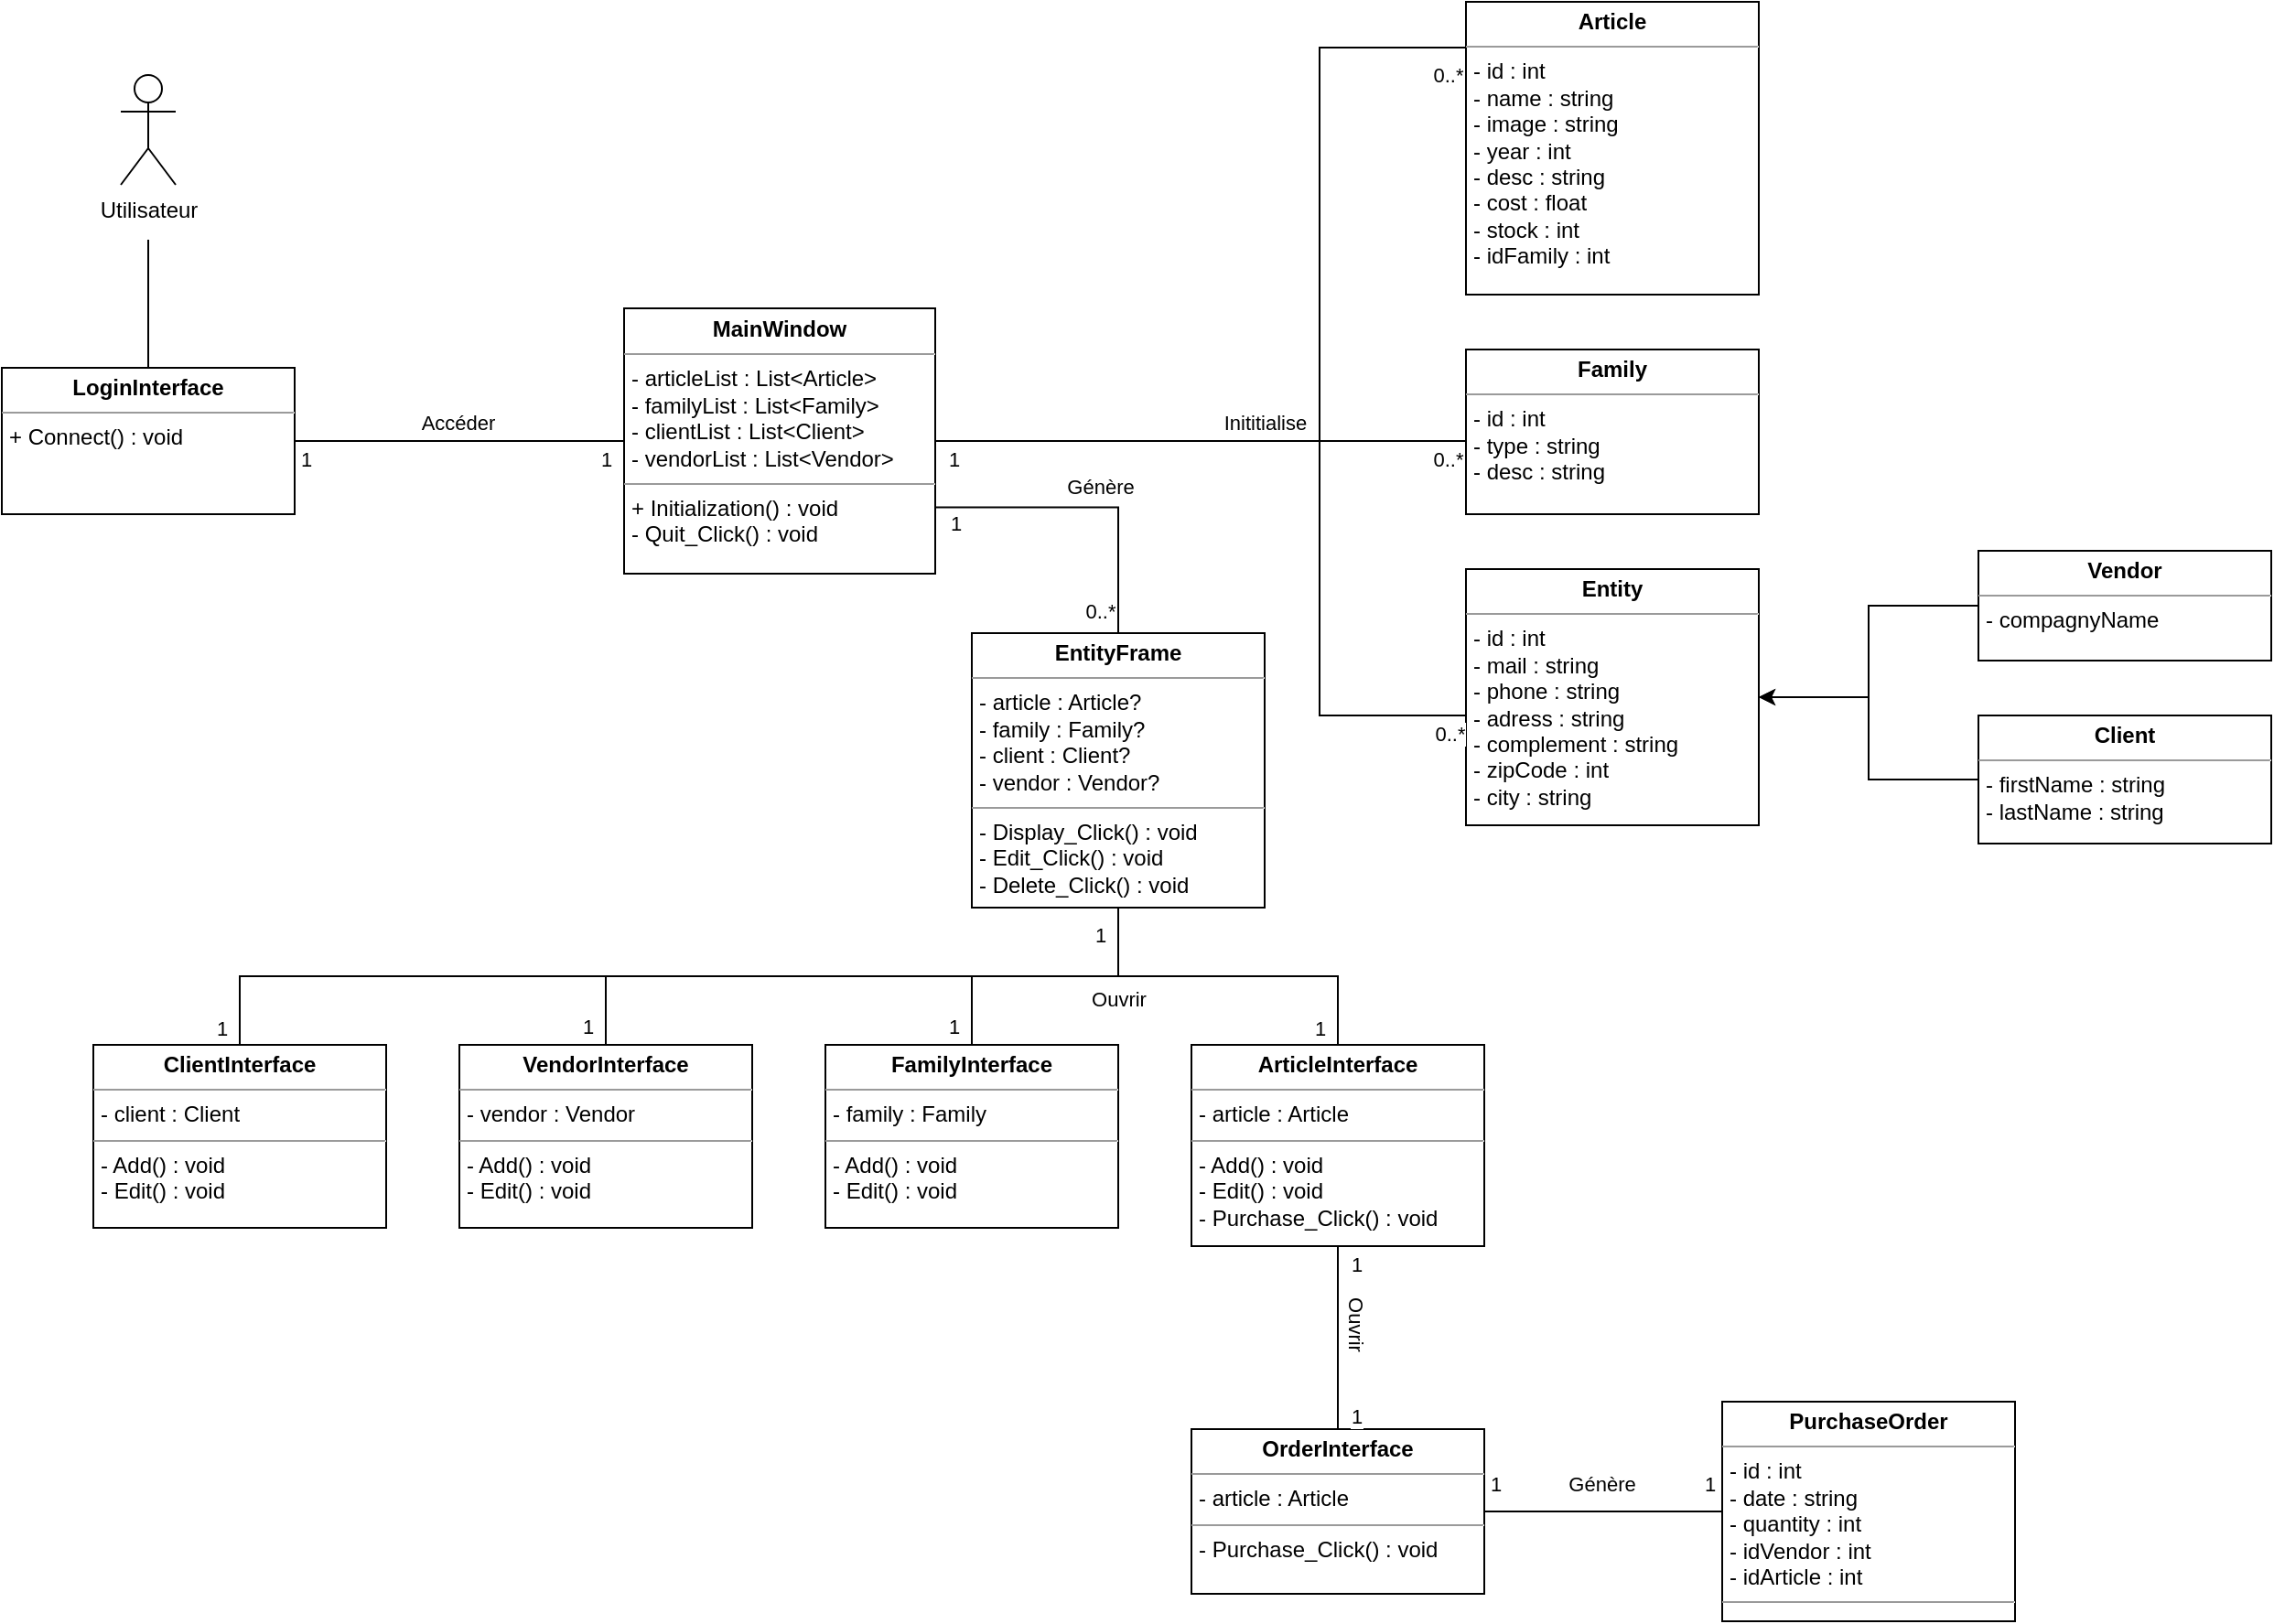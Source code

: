 <mxfile version="20.3.0" type="device"><diagram id="TD6PmVxpIwD29LsDWfGq" name="Page-1"><mxGraphModel dx="865" dy="534" grid="1" gridSize="10" guides="1" tooltips="1" connect="1" arrows="1" fold="1" page="1" pageScale="1" pageWidth="827" pageHeight="1169" math="0" shadow="0"><root><mxCell id="0"/><mxCell id="1" parent="0"/><mxCell id="lNJGHoFKeGUJyUnYCHTB-1" value="&lt;p style=&quot;margin:0px;margin-top:4px;text-align:center;&quot;&gt;&lt;b&gt;LoginInterface&lt;/b&gt;&lt;/p&gt;&lt;hr size=&quot;1&quot;&gt;&lt;p style=&quot;margin:0px;margin-left:4px;&quot;&gt;+ Connect() : void&lt;/p&gt;" style="verticalAlign=top;align=left;overflow=fill;fontSize=12;fontFamily=Helvetica;html=1;" parent="1" vertex="1"><mxGeometry x="200" y="240" width="160" height="80" as="geometry"/></mxCell><mxCell id="lNJGHoFKeGUJyUnYCHTB-2" value="Utilisateur" style="shape=umlActor;verticalLabelPosition=bottom;verticalAlign=top;html=1;" parent="1" vertex="1"><mxGeometry x="265" y="80" width="30" height="60" as="geometry"/></mxCell><mxCell id="lNJGHoFKeGUJyUnYCHTB-3" value="" style="endArrow=none;html=1;rounded=0;" parent="1" target="lNJGHoFKeGUJyUnYCHTB-1" edge="1"><mxGeometry width="50" height="50" relative="1" as="geometry"><mxPoint x="280" y="170" as="sourcePoint"/><mxPoint x="600" y="310" as="targetPoint"/></mxGeometry></mxCell><mxCell id="lNJGHoFKeGUJyUnYCHTB-4" value="&lt;p style=&quot;margin:0px;margin-top:4px;text-align:center;&quot;&gt;&lt;b&gt;MainWindow&lt;/b&gt;&lt;/p&gt;&lt;hr size=&quot;1&quot;&gt;&lt;p style=&quot;margin:0px;margin-left:4px;&quot;&gt;&lt;span style=&quot;background-color: initial;&quot;&gt;- articleList : List&amp;lt;Article&amp;gt;&lt;/span&gt;&lt;br&gt;&lt;/p&gt;&lt;p style=&quot;margin:0px;margin-left:4px;&quot;&gt;- familyList : List&amp;lt;Family&amp;gt;&lt;/p&gt;&lt;p style=&quot;margin:0px;margin-left:4px;&quot;&gt;- clientList : List&amp;lt;Client&amp;gt;&lt;/p&gt;&lt;p style=&quot;margin:0px;margin-left:4px;&quot;&gt;- vendorList : List&amp;lt;Vendor&amp;gt;&lt;/p&gt;&lt;hr size=&quot;1&quot;&gt;&lt;p style=&quot;margin:0px;margin-left:4px;&quot;&gt;+ Initialization() : void&lt;/p&gt;&lt;p style=&quot;margin:0px;margin-left:4px;&quot;&gt;- Quit_Click() : void&lt;/p&gt;" style="verticalAlign=top;align=left;overflow=fill;fontSize=12;fontFamily=Helvetica;html=1;" parent="1" vertex="1"><mxGeometry x="540" y="207.5" width="170" height="145" as="geometry"/></mxCell><mxCell id="lNJGHoFKeGUJyUnYCHTB-6" value="" style="endArrow=none;html=1;rounded=0;edgeStyle=orthogonalEdgeStyle;" parent="1" source="lNJGHoFKeGUJyUnYCHTB-1" target="lNJGHoFKeGUJyUnYCHTB-4" edge="1"><mxGeometry width="50" height="50" relative="1" as="geometry"><mxPoint x="550" y="360" as="sourcePoint"/><mxPoint x="600" y="310" as="targetPoint"/></mxGeometry></mxCell><mxCell id="lNJGHoFKeGUJyUnYCHTB-7" value="Accéder" style="edgeLabel;html=1;align=center;verticalAlign=middle;resizable=0;points=[];" parent="lNJGHoFKeGUJyUnYCHTB-6" vertex="1" connectable="0"><mxGeometry x="0.098" y="-3" relative="1" as="geometry"><mxPoint x="-10" y="-13" as="offset"/></mxGeometry></mxCell><mxCell id="lNJGHoFKeGUJyUnYCHTB-10" value="1" style="edgeLabel;html=1;align=center;verticalAlign=middle;resizable=0;points=[];" parent="lNJGHoFKeGUJyUnYCHTB-6" vertex="1" connectable="0"><mxGeometry x="-0.659" y="2" relative="1" as="geometry"><mxPoint x="139" y="12" as="offset"/></mxGeometry></mxCell><mxCell id="lNJGHoFKeGUJyUnYCHTB-11" value="1" style="edgeLabel;html=1;align=center;verticalAlign=middle;resizable=0;points=[];" parent="lNJGHoFKeGUJyUnYCHTB-6" vertex="1" connectable="0"><mxGeometry x="-0.707" relative="1" as="geometry"><mxPoint x="-21" y="10" as="offset"/></mxGeometry></mxCell><mxCell id="lNJGHoFKeGUJyUnYCHTB-13" value="&lt;p style=&quot;margin:0px;margin-top:4px;text-align:center;&quot;&gt;&lt;b&gt;ClientInterface&lt;/b&gt;&lt;/p&gt;&lt;hr size=&quot;1&quot;&gt;&lt;p style=&quot;margin:0px;margin-left:4px;&quot;&gt;- client : Client&lt;/p&gt;&lt;hr size=&quot;1&quot;&gt;&lt;p style=&quot;margin:0px;margin-left:4px;&quot;&gt;- Add() : void&lt;/p&gt;&lt;p style=&quot;margin:0px;margin-left:4px;&quot;&gt;- Edit() : void&lt;/p&gt;" style="verticalAlign=top;align=left;overflow=fill;fontSize=12;fontFamily=Helvetica;html=1;" parent="1" vertex="1"><mxGeometry x="250" y="610" width="160" height="100" as="geometry"/></mxCell><mxCell id="lNJGHoFKeGUJyUnYCHTB-14" value="&lt;p style=&quot;margin:0px;margin-top:4px;text-align:center;&quot;&gt;&lt;b&gt;ArticleInterface&lt;/b&gt;&lt;/p&gt;&lt;hr size=&quot;1&quot;&gt;&lt;p style=&quot;margin:0px;margin-left:4px;&quot;&gt;- article : Article&lt;/p&gt;&lt;hr size=&quot;1&quot;&gt;&lt;p style=&quot;margin:0px;margin-left:4px;&quot;&gt;- Add() : void&lt;/p&gt;&lt;p style=&quot;margin:0px;margin-left:4px;&quot;&gt;- Edit() : void&lt;/p&gt;&lt;p style=&quot;margin:0px;margin-left:4px;&quot;&gt;- Purchase_Click() : void&lt;/p&gt;" style="verticalAlign=top;align=left;overflow=fill;fontSize=12;fontFamily=Helvetica;html=1;" parent="1" vertex="1"><mxGeometry x="850" y="610" width="160" height="110" as="geometry"/></mxCell><mxCell id="lNJGHoFKeGUJyUnYCHTB-15" value="&lt;p style=&quot;margin:0px;margin-top:4px;text-align:center;&quot;&gt;&lt;b&gt;FamilyInterface&lt;/b&gt;&lt;/p&gt;&lt;hr size=&quot;1&quot;&gt;&lt;p style=&quot;margin:0px;margin-left:4px;&quot;&gt;- family : Family&lt;/p&gt;&lt;hr size=&quot;1&quot;&gt;&lt;p style=&quot;margin:0px;margin-left:4px;&quot;&gt;- Add() : void&lt;/p&gt;&lt;p style=&quot;margin:0px;margin-left:4px;&quot;&gt;- Edit() : void&lt;/p&gt;" style="verticalAlign=top;align=left;overflow=fill;fontSize=12;fontFamily=Helvetica;html=1;" parent="1" vertex="1"><mxGeometry x="650" y="610" width="160" height="100" as="geometry"/></mxCell><mxCell id="lNJGHoFKeGUJyUnYCHTB-16" value="&lt;p style=&quot;margin:0px;margin-top:4px;text-align:center;&quot;&gt;&lt;b&gt;VendorInterface&lt;/b&gt;&lt;/p&gt;&lt;hr size=&quot;1&quot;&gt;&lt;p style=&quot;margin:0px;margin-left:4px;&quot;&gt;- vendor : Vendor&lt;/p&gt;&lt;hr size=&quot;1&quot;&gt;&lt;p style=&quot;margin:0px;margin-left:4px;&quot;&gt;- Add() : void&lt;/p&gt;&lt;p style=&quot;margin:0px;margin-left:4px;&quot;&gt;- Edit() : void&lt;/p&gt;" style="verticalAlign=top;align=left;overflow=fill;fontSize=12;fontFamily=Helvetica;html=1;" parent="1" vertex="1"><mxGeometry x="450" y="610" width="160" height="100" as="geometry"/></mxCell><mxCell id="lNJGHoFKeGUJyUnYCHTB-27" value="&lt;p style=&quot;margin:0px;margin-top:4px;text-align:center;&quot;&gt;&lt;b&gt;OrderInterface&lt;/b&gt;&lt;/p&gt;&lt;hr size=&quot;1&quot;&gt;&lt;p style=&quot;margin:0px;margin-left:4px;&quot;&gt;- article : Article&lt;/p&gt;&lt;hr size=&quot;1&quot;&gt;&lt;p style=&quot;margin:0px;margin-left:4px;&quot;&gt;- Purchase_Click() : void&lt;/p&gt;" style="verticalAlign=top;align=left;overflow=fill;fontSize=12;fontFamily=Helvetica;html=1;" parent="1" vertex="1"><mxGeometry x="850" y="820" width="160" height="90" as="geometry"/></mxCell><mxCell id="lNJGHoFKeGUJyUnYCHTB-28" value="" style="endArrow=none;html=1;rounded=0;edgeStyle=orthogonalEdgeStyle;" parent="1" source="lNJGHoFKeGUJyUnYCHTB-27" target="lNJGHoFKeGUJyUnYCHTB-14" edge="1"><mxGeometry width="50" height="50" relative="1" as="geometry"><mxPoint x="930" y="860" as="sourcePoint"/><mxPoint x="980" y="810" as="targetPoint"/></mxGeometry></mxCell><mxCell id="lNJGHoFKeGUJyUnYCHTB-29" value="Ouvrir" style="edgeLabel;html=1;align=center;verticalAlign=middle;resizable=0;points=[];rotation=90;" parent="lNJGHoFKeGUJyUnYCHTB-28" vertex="1" connectable="0"><mxGeometry x="-0.738" relative="1" as="geometry"><mxPoint x="10" y="-45" as="offset"/></mxGeometry></mxCell><mxCell id="lNJGHoFKeGUJyUnYCHTB-30" value="1" style="edgeLabel;html=1;align=center;verticalAlign=middle;resizable=0;points=[];" parent="lNJGHoFKeGUJyUnYCHTB-28" vertex="1" connectable="0"><mxGeometry x="0.798" y="1" relative="1" as="geometry"><mxPoint x="11" as="offset"/></mxGeometry></mxCell><mxCell id="lNJGHoFKeGUJyUnYCHTB-31" value="1" style="edgeLabel;html=1;align=center;verticalAlign=middle;resizable=0;points=[];" parent="lNJGHoFKeGUJyUnYCHTB-28" vertex="1" connectable="0"><mxGeometry x="-0.848" y="1" relative="1" as="geometry"><mxPoint x="11" as="offset"/></mxGeometry></mxCell><mxCell id="lNJGHoFKeGUJyUnYCHTB-32" value="&lt;p style=&quot;margin:0px;margin-top:4px;text-align:center;&quot;&gt;&lt;b&gt;Article&lt;/b&gt;&lt;/p&gt;&lt;hr size=&quot;1&quot;&gt;&lt;p style=&quot;margin:0px;margin-left:4px;&quot;&gt;- id : int&lt;/p&gt;&lt;p style=&quot;margin:0px;margin-left:4px;&quot;&gt;- name : string&lt;/p&gt;&lt;p style=&quot;margin:0px;margin-left:4px;&quot;&gt;- image : string&lt;/p&gt;&lt;p style=&quot;margin:0px;margin-left:4px;&quot;&gt;- year : int&lt;/p&gt;&lt;p style=&quot;margin:0px;margin-left:4px;&quot;&gt;- desc : string&lt;/p&gt;&lt;p style=&quot;margin:0px;margin-left:4px;&quot;&gt;- cost : float&lt;/p&gt;&lt;p style=&quot;margin:0px;margin-left:4px;&quot;&gt;- stock : int&lt;/p&gt;&lt;p style=&quot;margin:0px;margin-left:4px;&quot;&gt;- idFamily : int&lt;/p&gt;" style="verticalAlign=top;align=left;overflow=fill;fontSize=12;fontFamily=Helvetica;html=1;" parent="1" vertex="1"><mxGeometry x="1000" y="40" width="160" height="160" as="geometry"/></mxCell><mxCell id="lNJGHoFKeGUJyUnYCHTB-33" value="&lt;p style=&quot;margin:0px;margin-top:4px;text-align:center;&quot;&gt;&lt;b&gt;Client&lt;/b&gt;&lt;/p&gt;&lt;hr size=&quot;1&quot;&gt;&lt;p style=&quot;margin:0px;margin-left:4px;&quot;&gt;- firstName : string&lt;/p&gt;&lt;p style=&quot;margin:0px;margin-left:4px;&quot;&gt;- lastName : string&lt;/p&gt;" style="verticalAlign=top;align=left;overflow=fill;fontSize=12;fontFamily=Helvetica;html=1;" parent="1" vertex="1"><mxGeometry x="1280" y="430" width="160" height="70" as="geometry"/></mxCell><mxCell id="lNJGHoFKeGUJyUnYCHTB-34" value="&lt;p style=&quot;margin:0px;margin-top:4px;text-align:center;&quot;&gt;&lt;b&gt;Vendor&lt;/b&gt;&lt;/p&gt;&lt;hr size=&quot;1&quot;&gt;&lt;p style=&quot;margin:0px;margin-left:4px;&quot;&gt;&lt;span style=&quot;background-color: initial;&quot;&gt;- compagnyName&lt;/span&gt;&lt;/p&gt;" style="verticalAlign=top;align=left;overflow=fill;fontSize=12;fontFamily=Helvetica;html=1;" parent="1" vertex="1"><mxGeometry x="1280" y="340" width="160" height="60" as="geometry"/></mxCell><mxCell id="lNJGHoFKeGUJyUnYCHTB-35" value="&lt;p style=&quot;margin:0px;margin-top:4px;text-align:center;&quot;&gt;&lt;b&gt;Family&lt;/b&gt;&lt;/p&gt;&lt;hr size=&quot;1&quot;&gt;&lt;p style=&quot;margin: 0px 0px 0px 4px;&quot;&gt;- id : int&lt;/p&gt;&lt;p style=&quot;margin: 0px 0px 0px 4px;&quot;&gt;- type : string&lt;/p&gt;&lt;p style=&quot;margin: 0px 0px 0px 4px;&quot;&gt;- desc : string&lt;/p&gt;" style="verticalAlign=top;align=left;overflow=fill;fontSize=12;fontFamily=Helvetica;html=1;" parent="1" vertex="1"><mxGeometry x="1000" y="230" width="160" height="90" as="geometry"/></mxCell><mxCell id="lNJGHoFKeGUJyUnYCHTB-36" value="&lt;p style=&quot;margin:0px;margin-top:4px;text-align:center;&quot;&gt;&lt;b&gt;Entity&lt;/b&gt;&lt;/p&gt;&lt;hr size=&quot;1&quot;&gt;&lt;p style=&quot;margin:0px;margin-left:4px;&quot;&gt;- id : int&lt;/p&gt;&lt;p style=&quot;margin:0px;margin-left:4px;&quot;&gt;- mail : string&lt;/p&gt;&lt;p style=&quot;margin:0px;margin-left:4px;&quot;&gt;- phone : string&lt;/p&gt;&lt;p style=&quot;margin:0px;margin-left:4px;&quot;&gt;- adress : string&lt;/p&gt;&lt;p style=&quot;margin:0px;margin-left:4px;&quot;&gt;- complement : string&lt;/p&gt;&lt;p style=&quot;margin:0px;margin-left:4px;&quot;&gt;- zipCode : int&lt;/p&gt;&lt;p style=&quot;margin:0px;margin-left:4px;&quot;&gt;- city : string&lt;/p&gt;" style="verticalAlign=top;align=left;overflow=fill;fontSize=12;fontFamily=Helvetica;html=1;" parent="1" vertex="1"><mxGeometry x="1000" y="350" width="160" height="140" as="geometry"/></mxCell><mxCell id="lNJGHoFKeGUJyUnYCHTB-37" value="" style="endArrow=classic;html=1;rounded=0;edgeStyle=orthogonalEdgeStyle;" parent="1" source="lNJGHoFKeGUJyUnYCHTB-34" target="lNJGHoFKeGUJyUnYCHTB-36" edge="1"><mxGeometry width="50" height="50" relative="1" as="geometry"><mxPoint x="1140" y="440" as="sourcePoint"/><mxPoint x="1190" y="390" as="targetPoint"/><Array as="points"><mxPoint x="1220" y="370"/><mxPoint x="1220" y="420"/></Array></mxGeometry></mxCell><mxCell id="lNJGHoFKeGUJyUnYCHTB-38" value="" style="endArrow=classic;html=1;rounded=0;edgeStyle=orthogonalEdgeStyle;" parent="1" source="lNJGHoFKeGUJyUnYCHTB-33" target="lNJGHoFKeGUJyUnYCHTB-36" edge="1"><mxGeometry width="50" height="50" relative="1" as="geometry"><mxPoint x="1140" y="440" as="sourcePoint"/><mxPoint x="1190" y="390" as="targetPoint"/></mxGeometry></mxCell><mxCell id="lNJGHoFKeGUJyUnYCHTB-39" value="" style="endArrow=none;html=1;rounded=0;edgeStyle=orthogonalEdgeStyle;" parent="1" source="lNJGHoFKeGUJyUnYCHTB-4" target="lNJGHoFKeGUJyUnYCHTB-36" edge="1"><mxGeometry width="50" height="50" relative="1" as="geometry"><mxPoint x="850" y="520" as="sourcePoint"/><mxPoint x="900" y="470" as="targetPoint"/><Array as="points"><mxPoint x="920" y="280"/><mxPoint x="920" y="430"/></Array></mxGeometry></mxCell><mxCell id="lNJGHoFKeGUJyUnYCHTB-45" value="0..*" style="edgeLabel;html=1;align=center;verticalAlign=middle;resizable=0;points=[];" parent="lNJGHoFKeGUJyUnYCHTB-39" vertex="1" connectable="0"><mxGeometry x="0.961" relative="1" as="geometry"><mxPoint x="-1" y="10" as="offset"/></mxGeometry></mxCell><mxCell id="lNJGHoFKeGUJyUnYCHTB-40" value="" style="endArrow=none;html=1;rounded=0;edgeStyle=orthogonalEdgeStyle;" parent="1" source="lNJGHoFKeGUJyUnYCHTB-4" target="lNJGHoFKeGUJyUnYCHTB-35" edge="1"><mxGeometry width="50" height="50" relative="1" as="geometry"><mxPoint x="850" y="520" as="sourcePoint"/><mxPoint x="900" y="470" as="targetPoint"/><Array as="points"><mxPoint x="1060" y="280"/><mxPoint x="1060" y="280"/></Array></mxGeometry></mxCell><mxCell id="lNJGHoFKeGUJyUnYCHTB-44" value="0..*" style="edgeLabel;html=1;align=center;verticalAlign=middle;resizable=0;points=[];" parent="lNJGHoFKeGUJyUnYCHTB-40" vertex="1" connectable="0"><mxGeometry x="0.902" relative="1" as="geometry"><mxPoint x="4" y="10" as="offset"/></mxGeometry></mxCell><mxCell id="lNJGHoFKeGUJyUnYCHTB-41" value="" style="endArrow=none;html=1;rounded=0;edgeStyle=orthogonalEdgeStyle;" parent="1" source="lNJGHoFKeGUJyUnYCHTB-4" target="lNJGHoFKeGUJyUnYCHTB-32" edge="1"><mxGeometry width="50" height="50" relative="1" as="geometry"><mxPoint x="850" y="520" as="sourcePoint"/><mxPoint x="900" y="470" as="targetPoint"/><Array as="points"><mxPoint x="920" y="280"/><mxPoint x="920" y="65"/></Array></mxGeometry></mxCell><mxCell id="lNJGHoFKeGUJyUnYCHTB-42" value="Inititialise" style="edgeLabel;html=1;align=center;verticalAlign=middle;resizable=0;points=[];" parent="lNJGHoFKeGUJyUnYCHTB-41" vertex="1" connectable="0"><mxGeometry x="-0.395" y="-2" relative="1" as="geometry"><mxPoint x="27" y="-12" as="offset"/></mxGeometry></mxCell><mxCell id="lNJGHoFKeGUJyUnYCHTB-43" value="0..*" style="edgeLabel;html=1;align=center;verticalAlign=middle;resizable=0;points=[];" parent="lNJGHoFKeGUJyUnYCHTB-41" vertex="1" connectable="0"><mxGeometry x="0.706" y="-1" relative="1" as="geometry"><mxPoint x="64" y="14" as="offset"/></mxGeometry></mxCell><mxCell id="lNJGHoFKeGUJyUnYCHTB-46" value="1" style="edgeLabel;html=1;align=center;verticalAlign=middle;resizable=0;points=[];" parent="lNJGHoFKeGUJyUnYCHTB-41" vertex="1" connectable="0"><mxGeometry x="-0.925" y="2" relative="1" as="geometry"><mxPoint x="-9" y="12" as="offset"/></mxGeometry></mxCell><mxCell id="lNJGHoFKeGUJyUnYCHTB-47" value="&lt;p style=&quot;margin:0px;margin-top:4px;text-align:center;&quot;&gt;&lt;b&gt;PurchaseOrder&lt;/b&gt;&lt;/p&gt;&lt;hr size=&quot;1&quot;&gt;&lt;p style=&quot;margin:0px;margin-left:4px;&quot;&gt;- id : int&lt;/p&gt;&lt;p style=&quot;margin:0px;margin-left:4px;&quot;&gt;- date : string&lt;/p&gt;&lt;p style=&quot;margin:0px;margin-left:4px;&quot;&gt;- quantity : int&lt;/p&gt;&lt;p style=&quot;margin:0px;margin-left:4px;&quot;&gt;- idVendor : int&lt;/p&gt;&lt;p style=&quot;margin:0px;margin-left:4px;&quot;&gt;- idArticle : int&lt;/p&gt;&lt;hr size=&quot;1&quot;&gt;&lt;p style=&quot;margin:0px;margin-left:4px;&quot;&gt;&lt;br&gt;&lt;/p&gt;" style="verticalAlign=top;align=left;overflow=fill;fontSize=12;fontFamily=Helvetica;html=1;" parent="1" vertex="1"><mxGeometry x="1140" y="805" width="160" height="120" as="geometry"/></mxCell><mxCell id="lNJGHoFKeGUJyUnYCHTB-48" value="" style="endArrow=none;html=1;rounded=0;edgeStyle=orthogonalEdgeStyle;" parent="1" source="lNJGHoFKeGUJyUnYCHTB-27" target="lNJGHoFKeGUJyUnYCHTB-47" edge="1"><mxGeometry width="50" height="50" relative="1" as="geometry"><mxPoint x="1070" y="740" as="sourcePoint"/><mxPoint x="1120" y="690" as="targetPoint"/></mxGeometry></mxCell><mxCell id="lNJGHoFKeGUJyUnYCHTB-49" value="Génère" style="edgeLabel;html=1;align=center;verticalAlign=middle;resizable=0;points=[];" parent="lNJGHoFKeGUJyUnYCHTB-48" vertex="1" connectable="0"><mxGeometry x="0.113" y="1" relative="1" as="geometry"><mxPoint x="-9" y="-14" as="offset"/></mxGeometry></mxCell><mxCell id="lNJGHoFKeGUJyUnYCHTB-50" value="1" style="edgeLabel;html=1;align=center;verticalAlign=middle;resizable=0;points=[];" parent="lNJGHoFKeGUJyUnYCHTB-48" vertex="1" connectable="0"><mxGeometry x="-0.916" relative="1" as="geometry"><mxPoint y="-15" as="offset"/></mxGeometry></mxCell><mxCell id="lNJGHoFKeGUJyUnYCHTB-51" value="1" style="edgeLabel;html=1;align=center;verticalAlign=middle;resizable=0;points=[];" parent="lNJGHoFKeGUJyUnYCHTB-48" vertex="1" connectable="0"><mxGeometry x="0.811" relative="1" as="geometry"><mxPoint x="5" y="-15" as="offset"/></mxGeometry></mxCell><mxCell id="HHnypBWl__bCJ6qbipqy-1" value="&lt;p style=&quot;margin:0px;margin-top:4px;text-align:center;&quot;&gt;&lt;b&gt;EntityFrame&lt;/b&gt;&lt;/p&gt;&lt;hr size=&quot;1&quot;&gt;&lt;p style=&quot;margin:0px;margin-left:4px;&quot;&gt;- article : Article?&lt;/p&gt;&lt;p style=&quot;margin:0px;margin-left:4px;&quot;&gt;- family : Family?&lt;/p&gt;&lt;p style=&quot;margin:0px;margin-left:4px;&quot;&gt;- client : Client?&lt;/p&gt;&lt;p style=&quot;margin:0px;margin-left:4px;&quot;&gt;- vendor : Vendor?&lt;/p&gt;&lt;hr size=&quot;1&quot;&gt;&lt;p style=&quot;margin:0px;margin-left:4px;&quot;&gt;- Display_Click() : void&lt;/p&gt;&lt;p style=&quot;margin:0px;margin-left:4px;&quot;&gt;- Edit_Click() : void&lt;/p&gt;&lt;p style=&quot;margin:0px;margin-left:4px;&quot;&gt;- Delete_Click() : void&lt;/p&gt;" style="verticalAlign=top;align=left;overflow=fill;fontSize=12;fontFamily=Helvetica;html=1;" parent="1" vertex="1"><mxGeometry x="730" y="385" width="160" height="150" as="geometry"/></mxCell><mxCell id="HHnypBWl__bCJ6qbipqy-2" value="" style="endArrow=none;html=1;rounded=0;exitX=1;exitY=0.75;exitDx=0;exitDy=0;entryX=0.5;entryY=0;entryDx=0;entryDy=0;edgeStyle=orthogonalEdgeStyle;" parent="1" source="lNJGHoFKeGUJyUnYCHTB-4" target="HHnypBWl__bCJ6qbipqy-1" edge="1"><mxGeometry width="50" height="50" relative="1" as="geometry"><mxPoint x="840" y="450" as="sourcePoint"/><mxPoint x="890" y="400" as="targetPoint"/></mxGeometry></mxCell><mxCell id="HHnypBWl__bCJ6qbipqy-7" value="Génère" style="edgeLabel;html=1;align=center;verticalAlign=middle;resizable=0;points=[];" parent="HHnypBWl__bCJ6qbipqy-2" vertex="1" connectable="0"><mxGeometry x="0.131" relative="1" as="geometry"><mxPoint x="-6" y="-12" as="offset"/></mxGeometry></mxCell><mxCell id="HHnypBWl__bCJ6qbipqy-8" value="1" style="edgeLabel;html=1;align=center;verticalAlign=middle;resizable=0;points=[];" parent="HHnypBWl__bCJ6qbipqy-2" vertex="1" connectable="0"><mxGeometry x="-0.9" y="2" relative="1" as="geometry"><mxPoint x="2" y="10" as="offset"/></mxGeometry></mxCell><mxCell id="HHnypBWl__bCJ6qbipqy-9" value="0..*" style="edgeLabel;html=1;align=center;verticalAlign=middle;resizable=0;points=[];" parent="HHnypBWl__bCJ6qbipqy-2" vertex="1" connectable="0"><mxGeometry x="0.847" relative="1" as="geometry"><mxPoint x="-10" as="offset"/></mxGeometry></mxCell><mxCell id="HHnypBWl__bCJ6qbipqy-3" value="" style="endArrow=none;html=1;rounded=0;entryX=0.5;entryY=1;entryDx=0;entryDy=0;exitX=0.5;exitY=0;exitDx=0;exitDy=0;edgeStyle=orthogonalEdgeStyle;" parent="1" source="lNJGHoFKeGUJyUnYCHTB-14" target="HHnypBWl__bCJ6qbipqy-1" edge="1"><mxGeometry width="50" height="50" relative="1" as="geometry"><mxPoint x="800" y="630" as="sourcePoint"/><mxPoint x="850" y="580" as="targetPoint"/></mxGeometry></mxCell><mxCell id="HHnypBWl__bCJ6qbipqy-10" value="Ouvrir" style="edgeLabel;html=1;align=center;verticalAlign=middle;resizable=0;points=[];" parent="HHnypBWl__bCJ6qbipqy-3" vertex="1" connectable="0"><mxGeometry x="0.484" y="1" relative="1" as="geometry"><mxPoint x="-13" y="11" as="offset"/></mxGeometry></mxCell><mxCell id="HHnypBWl__bCJ6qbipqy-12" value="1" style="edgeLabel;html=1;align=center;verticalAlign=middle;resizable=0;points=[];" parent="HHnypBWl__bCJ6qbipqy-3" vertex="1" connectable="0"><mxGeometry x="-0.9" relative="1" as="geometry"><mxPoint x="-10" as="offset"/></mxGeometry></mxCell><mxCell id="HHnypBWl__bCJ6qbipqy-4" value="" style="endArrow=none;html=1;rounded=0;entryX=0.5;entryY=1;entryDx=0;entryDy=0;exitX=0.5;exitY=0;exitDx=0;exitDy=0;edgeStyle=orthogonalEdgeStyle;" parent="1" source="lNJGHoFKeGUJyUnYCHTB-15" target="HHnypBWl__bCJ6qbipqy-1" edge="1"><mxGeometry width="50" height="50" relative="1" as="geometry"><mxPoint x="820" y="670" as="sourcePoint"/><mxPoint x="870" y="620" as="targetPoint"/></mxGeometry></mxCell><mxCell id="HHnypBWl__bCJ6qbipqy-13" value="1" style="edgeLabel;html=1;align=center;verticalAlign=middle;resizable=0;points=[];" parent="HHnypBWl__bCJ6qbipqy-4" vertex="1" connectable="0"><mxGeometry x="-0.832" y="1" relative="1" as="geometry"><mxPoint x="-9" y="3" as="offset"/></mxGeometry></mxCell><mxCell id="HHnypBWl__bCJ6qbipqy-5" value="" style="endArrow=none;html=1;rounded=0;entryX=0.5;entryY=1;entryDx=0;entryDy=0;exitX=0.5;exitY=0;exitDx=0;exitDy=0;edgeStyle=orthogonalEdgeStyle;" parent="1" source="lNJGHoFKeGUJyUnYCHTB-16" target="HHnypBWl__bCJ6qbipqy-1" edge="1"><mxGeometry width="50" height="50" relative="1" as="geometry"><mxPoint x="820" y="670" as="sourcePoint"/><mxPoint x="870" y="620" as="targetPoint"/></mxGeometry></mxCell><mxCell id="HHnypBWl__bCJ6qbipqy-14" value="1" style="edgeLabel;html=1;align=center;verticalAlign=middle;resizable=0;points=[];" parent="HHnypBWl__bCJ6qbipqy-5" vertex="1" connectable="0"><mxGeometry x="-0.933" relative="1" as="geometry"><mxPoint x="-10" y="2" as="offset"/></mxGeometry></mxCell><mxCell id="HHnypBWl__bCJ6qbipqy-6" value="" style="endArrow=none;html=1;rounded=0;entryX=0.5;entryY=1;entryDx=0;entryDy=0;exitX=0.5;exitY=0;exitDx=0;exitDy=0;edgeStyle=orthogonalEdgeStyle;" parent="1" source="lNJGHoFKeGUJyUnYCHTB-13" target="HHnypBWl__bCJ6qbipqy-1" edge="1"><mxGeometry width="50" height="50" relative="1" as="geometry"><mxPoint x="550" y="670" as="sourcePoint"/><mxPoint x="600" y="620" as="targetPoint"/></mxGeometry></mxCell><mxCell id="HHnypBWl__bCJ6qbipqy-11" value="1" style="edgeLabel;html=1;align=center;verticalAlign=middle;resizable=0;points=[];" parent="HHnypBWl__bCJ6qbipqy-6" vertex="1" connectable="0"><mxGeometry x="0.982" y="-1" relative="1" as="geometry"><mxPoint x="-11" y="10" as="offset"/></mxGeometry></mxCell><mxCell id="HHnypBWl__bCJ6qbipqy-15" value="1" style="edgeLabel;html=1;align=center;verticalAlign=middle;resizable=0;points=[];" parent="HHnypBWl__bCJ6qbipqy-6" vertex="1" connectable="0"><mxGeometry x="-0.966" y="1" relative="1" as="geometry"><mxPoint x="-9" as="offset"/></mxGeometry></mxCell></root></mxGraphModel></diagram></mxfile>